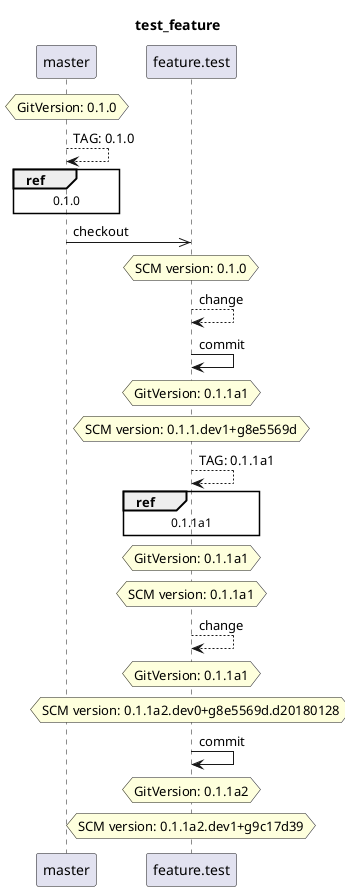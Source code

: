 @startuml
title test_feature
skinparam ParticipantPadding 20
skinparam BoxPadding 10
participant master
hnote over master: GitVersion: 0.1.0
master --> master: TAG: 0.1.0
ref over master: 0.1.0
master ->> feature.test: checkout
hnote over feature.test: SCM version: 0.1.0
feature.test --> feature.test: change
feature.test -> feature.test: commit
hnote over feature.test: GitVersion: 0.1.1a1
hnote over feature.test: SCM version: 0.1.1.dev1+g8e5569d
feature.test --> feature.test: TAG: 0.1.1a1
ref over feature.test: 0.1.1a1
hnote over feature.test: GitVersion: 0.1.1a1
hnote over feature.test: SCM version: 0.1.1a1
feature.test --> feature.test: change
hnote over feature.test: GitVersion: 0.1.1a1
hnote over feature.test: SCM version: 0.1.1a2.dev0+g8e5569d.d20180128
feature.test -> feature.test: commit
hnote over feature.test: GitVersion: 0.1.1a2
hnote over feature.test: SCM version: 0.1.1a2.dev1+g9c17d39
@enduml